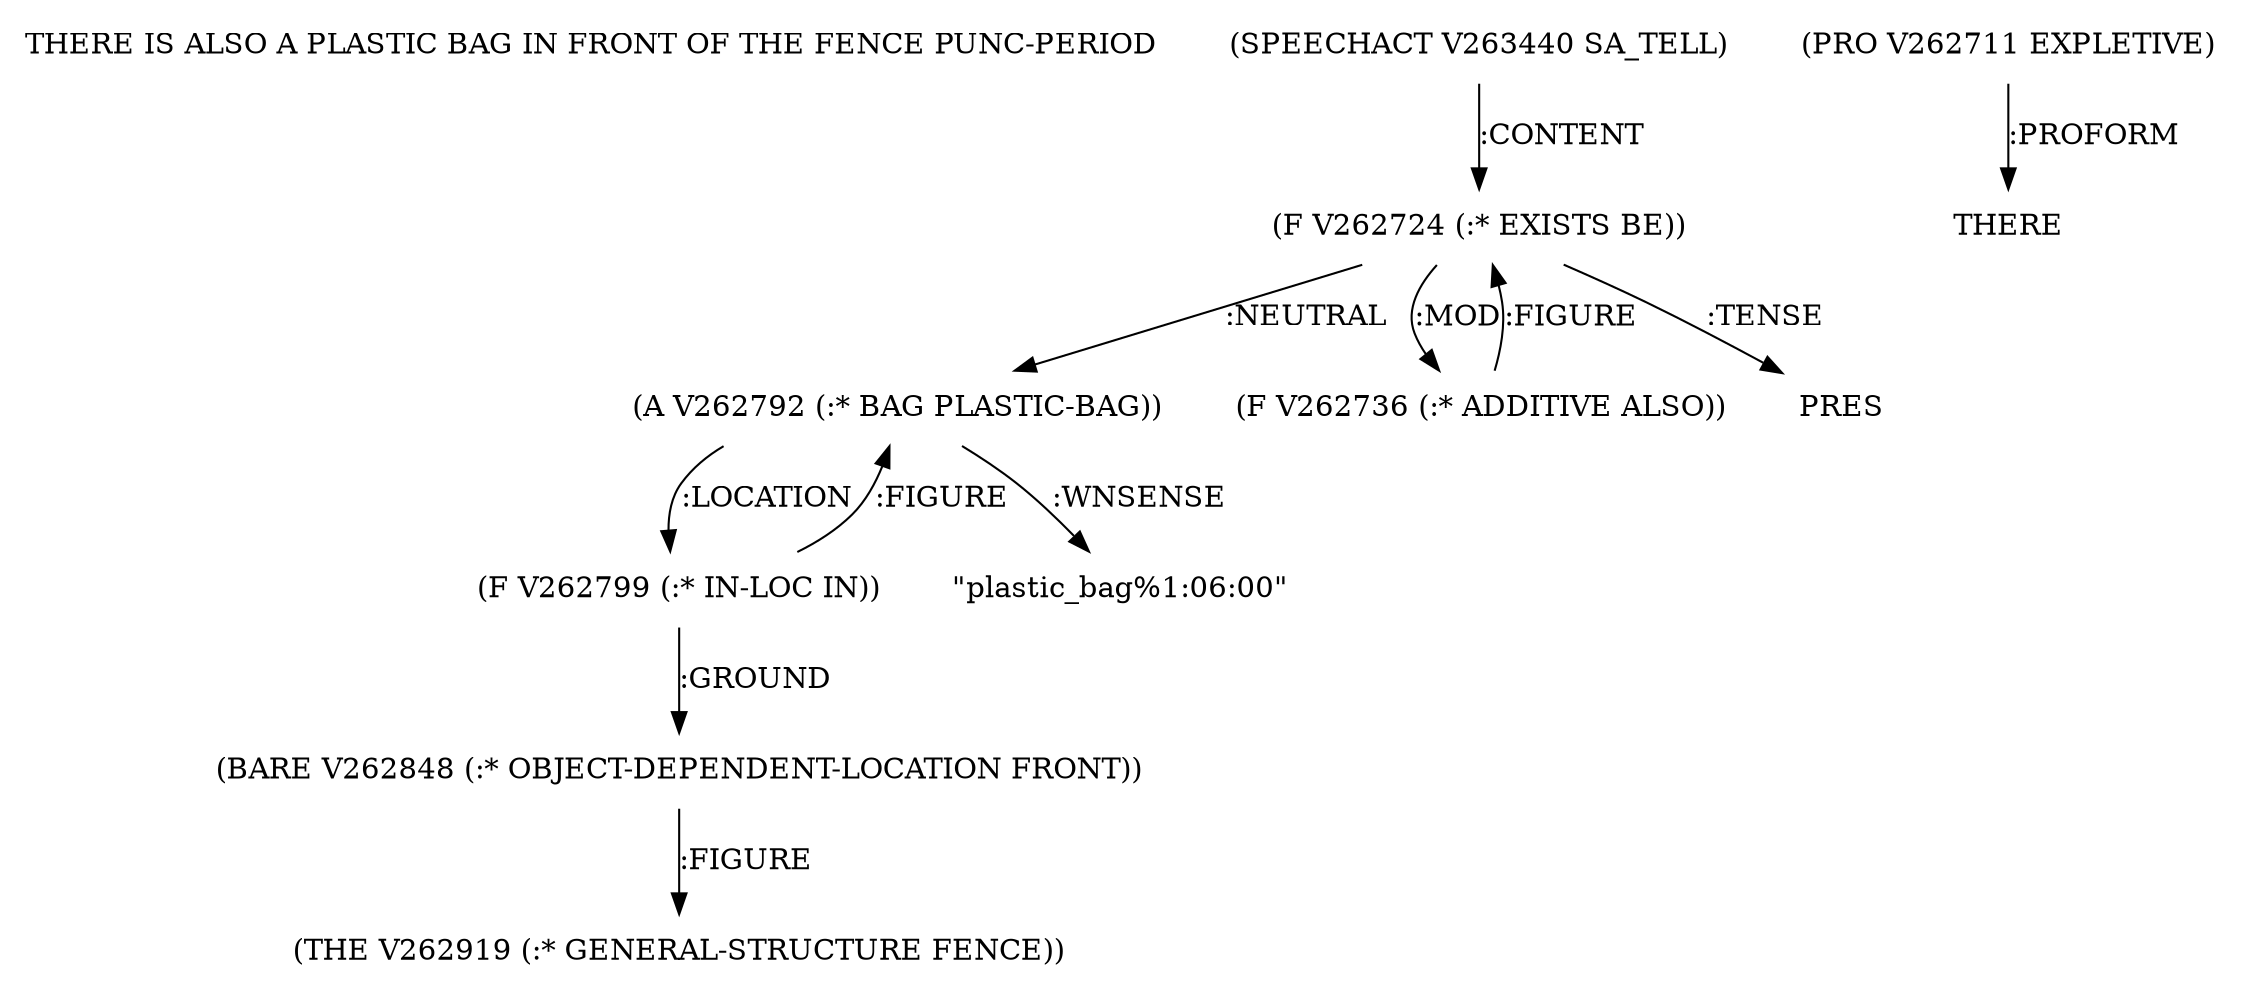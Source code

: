 digraph Terms {
  node [shape=none]
  "THERE IS ALSO A PLASTIC BAG IN FRONT OF THE FENCE PUNC-PERIOD"
  "V263440" [label="(SPEECHACT V263440 SA_TELL)"]
  "V263440" -> "V262724" [label=":CONTENT"]
  "V262724" [label="(F V262724 (:* EXISTS BE))"]
  "V262724" -> "V262792" [label=":NEUTRAL"]
  "V262724" -> "V262736" [label=":MOD"]
  "V262724" -> "NT263762" [label=":TENSE"]
  "NT263762" [label="PRES"]
  "V262711" [label="(PRO V262711 EXPLETIVE)"]
  "V262711" -> "NT263763" [label=":PROFORM"]
  "NT263763" [label="THERE"]
  "V262736" [label="(F V262736 (:* ADDITIVE ALSO))"]
  "V262736" -> "V262724" [label=":FIGURE"]
  "V262792" [label="(A V262792 (:* BAG PLASTIC-BAG))"]
  "V262792" -> "V262799" [label=":LOCATION"]
  "V262792" -> "NT263764" [label=":WNSENSE"]
  "NT263764" [label="\"plastic_bag%1:06:00\""]
  "V262799" [label="(F V262799 (:* IN-LOC IN))"]
  "V262799" -> "V262848" [label=":GROUND"]
  "V262799" -> "V262792" [label=":FIGURE"]
  "V262848" [label="(BARE V262848 (:* OBJECT-DEPENDENT-LOCATION FRONT))"]
  "V262848" -> "V262919" [label=":FIGURE"]
  "V262919" [label="(THE V262919 (:* GENERAL-STRUCTURE FENCE))"]
}
